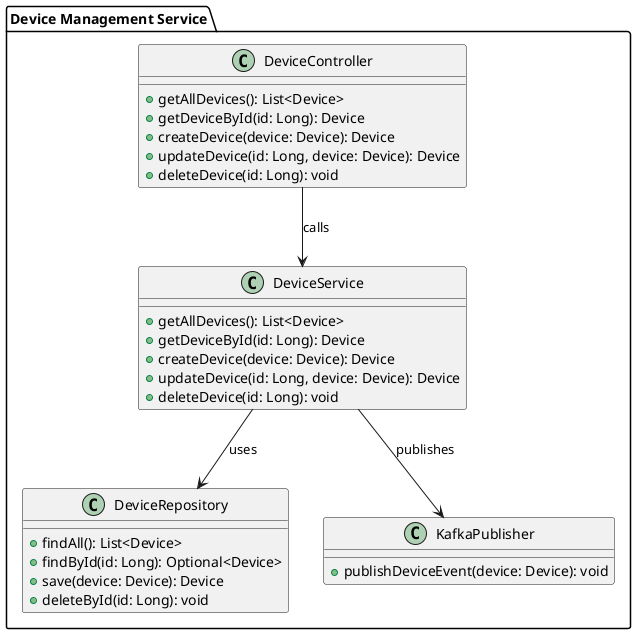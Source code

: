 @startuml

package "Device Management Service" {
    class DeviceController {
        +getAllDevices(): List<Device>
        +getDeviceById(id: Long): Device
        +createDevice(device: Device): Device
        +updateDevice(id: Long, device: Device): Device
        +deleteDevice(id: Long): void
    }

    class DeviceService {
        +getAllDevices(): List<Device>
        +getDeviceById(id: Long): Device
        +createDevice(device: Device): Device
        +updateDevice(id: Long, device: Device): Device
        +deleteDevice(id: Long): void
    }

    class DeviceRepository {
        +findAll(): List<Device>
        +findById(id: Long): Optional<Device>
        +save(device: Device): Device
        +deleteById(id: Long): void
    }

    class KafkaPublisher {
        +publishDeviceEvent(device: Device): void
    }

    DeviceController --> DeviceService : calls
    DeviceService --> DeviceRepository : uses
    DeviceService --> KafkaPublisher : publishes
}

@enduml
